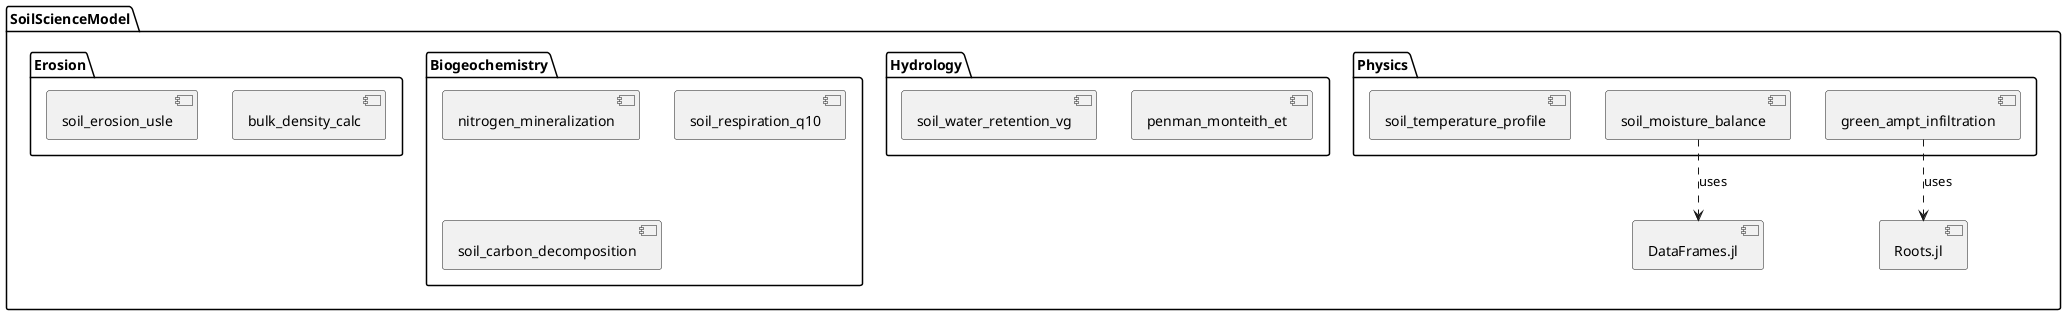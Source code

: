 @startuml
skinparam componentStyle uml2

package "SoilScienceModel" {
    package "Physics" {
        [soil_moisture_balance]
        [green_ampt_infiltration]
        [soil_temperature_profile]
    }

    package "Hydrology" {
        [penman_monteith_et]
        [soil_water_retention_vg]
    }

    package "Biogeochemistry" {
        [nitrogen_mineralization]
        [soil_respiration_q10]
        [soil_carbon_decomposition]
    }

    package "Erosion" {
        [bulk_density_calc]
        [soil_erosion_usle]
    }

    [green_ampt_infiltration] ..> [Roots.jl] : uses
    [soil_moisture_balance] ..> [DataFrames.jl] : uses
}

@enduml
